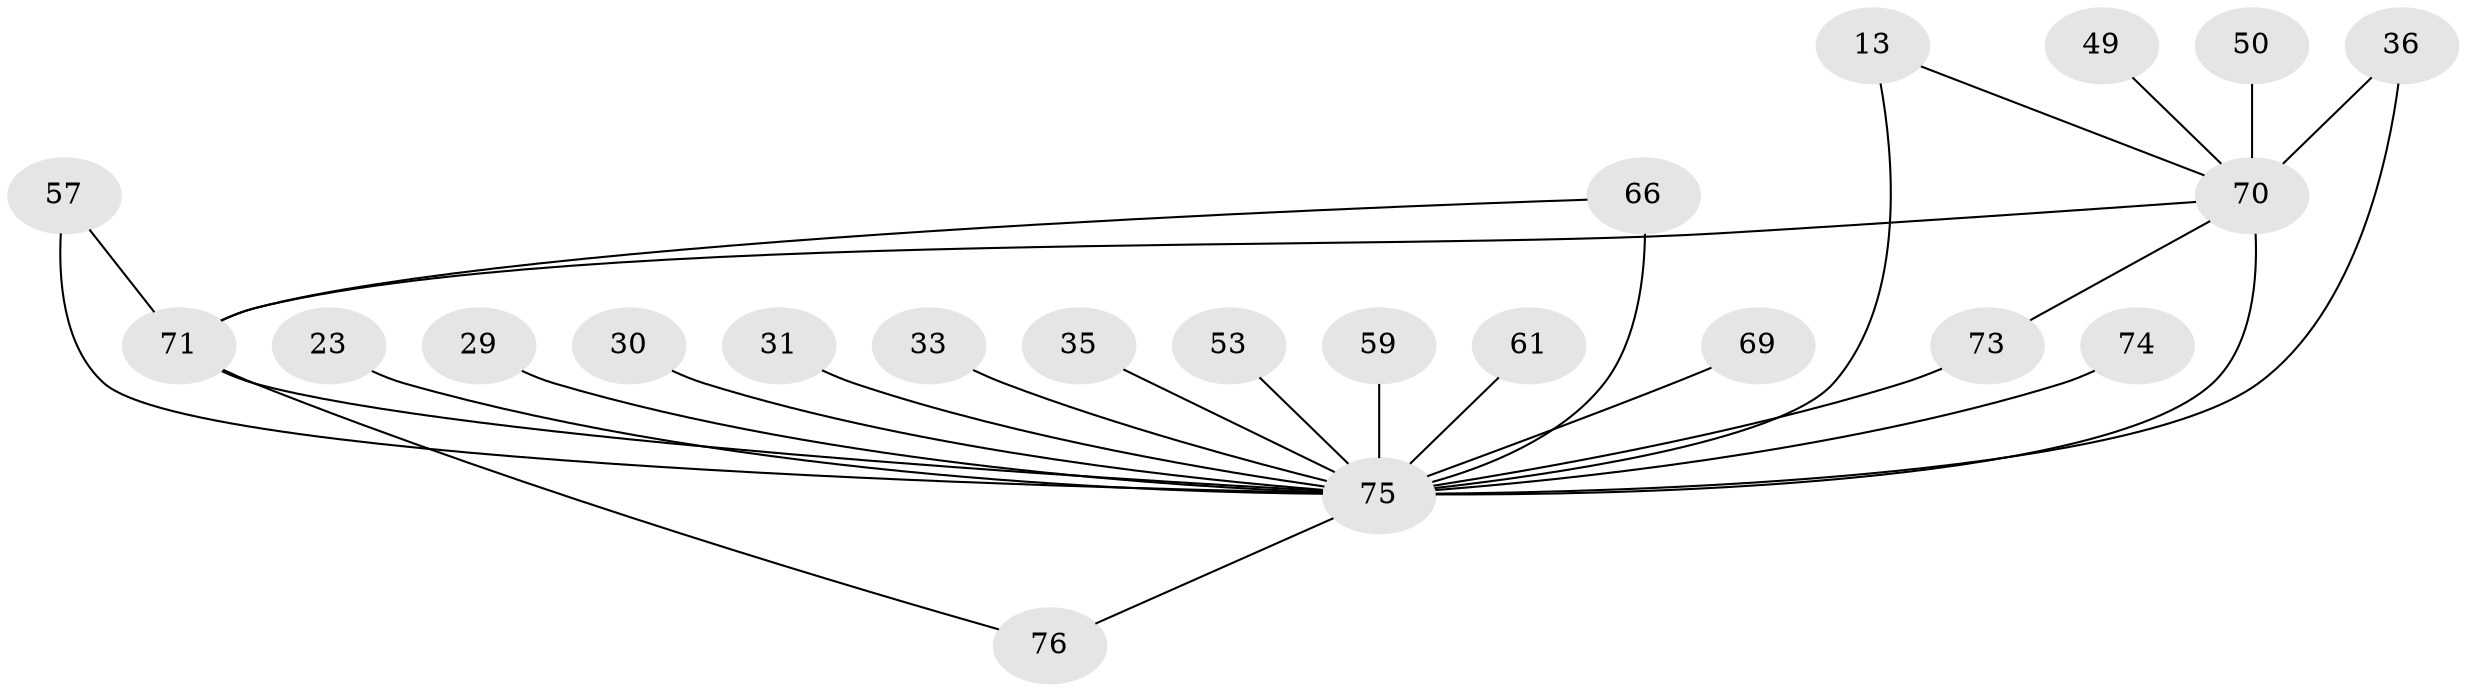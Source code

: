 // original degree distribution, {21: 0.013157894736842105, 29: 0.013157894736842105, 15: 0.013157894736842105, 19: 0.02631578947368421, 18: 0.013157894736842105, 16: 0.013157894736842105, 13: 0.013157894736842105, 11: 0.013157894736842105, 25: 0.013157894736842105, 3: 0.07894736842105263, 2: 0.6447368421052632, 4: 0.06578947368421052, 6: 0.02631578947368421, 5: 0.05263157894736842}
// Generated by graph-tools (version 1.1) at 2025/49/03/04/25 21:49:50]
// undirected, 22 vertices, 28 edges
graph export_dot {
graph [start="1"]
  node [color=gray90,style=filled];
  13 [super="+11"];
  23;
  29;
  30;
  31;
  33;
  35;
  36 [super="+12"];
  49;
  50;
  53;
  57 [super="+26+47+40"];
  59;
  61;
  66 [super="+56"];
  69;
  70 [super="+25+4+32+44+62+9"];
  71 [super="+64+38+65"];
  73;
  74;
  75 [super="+21+48+28+67+14+58+60+68+72"];
  76;
  13 -- 70;
  13 -- 75 [weight=2];
  23 -- 75 [weight=2];
  29 -- 75 [weight=2];
  30 -- 75 [weight=2];
  31 -- 75 [weight=2];
  33 -- 75 [weight=2];
  35 -- 75 [weight=2];
  36 -- 70;
  36 -- 75 [weight=2];
  49 -- 70 [weight=2];
  50 -- 70 [weight=2];
  53 -- 75 [weight=2];
  57 -- 75 [weight=5];
  57 -- 71;
  59 -- 75 [weight=2];
  61 -- 75 [weight=2];
  66 -- 71 [weight=3];
  66 -- 75 [weight=4];
  69 -- 75 [weight=2];
  70 -- 73;
  70 -- 75 [weight=29];
  70 -- 71 [weight=12];
  71 -- 75 [weight=24];
  71 -- 76;
  73 -- 75;
  74 -- 75 [weight=2];
  75 -- 76;
}
